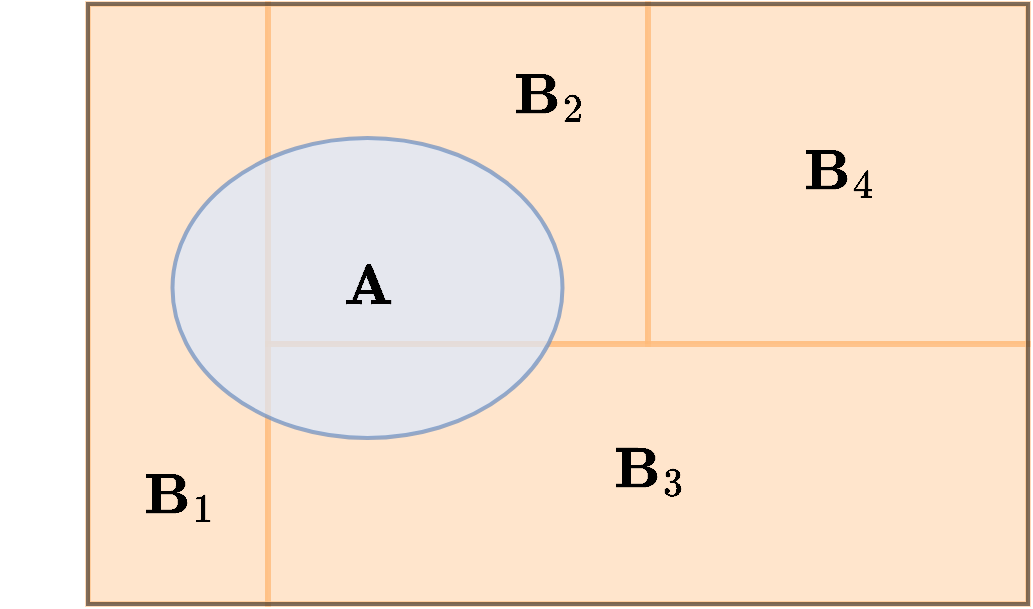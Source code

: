 <mxfile version="20.3.0" type="device"><diagram id="iNSDWAqDzrjI0HOQl_qb" name="Page-1"><mxGraphModel dx="1102" dy="1953" grid="1" gridSize="10" guides="1" tooltips="1" connect="1" arrows="1" fold="1" page="1" pageScale="1" pageWidth="850" pageHeight="1100" math="1" shadow="0"><root><mxCell id="0"/><mxCell id="1" parent="0"/><mxCell id="3pIMMPW5VwwEE0cIxbq0-1" value="" style="rounded=0;whiteSpace=wrap;html=1;strokeWidth=3;fontSize=52;fillColor=#ffcc99;direction=south;strokeColor=#FFB570;opacity=50;" parent="1" vertex="1"><mxGeometry x="190" y="250" width="90" height="300" as="geometry"/></mxCell><mxCell id="3pIMMPW5VwwEE0cIxbq0-3" value="" style="rounded=0;whiteSpace=wrap;html=1;strokeWidth=3;fontSize=52;fillColor=#ffcc99;direction=south;strokeColor=#FFB570;opacity=50;" parent="1" vertex="1"><mxGeometry x="280" y="250" width="190" height="170" as="geometry"/></mxCell><mxCell id="3pIMMPW5VwwEE0cIxbq0-6" value="" style="rounded=0;whiteSpace=wrap;html=1;strokeWidth=3;fontSize=52;fillColor=#ffcc99;direction=south;strokeColor=#FFB570;opacity=50;" parent="1" vertex="1"><mxGeometry x="470" y="250" width="190" height="170" as="geometry"/></mxCell><mxCell id="3pIMMPW5VwwEE0cIxbq0-5" value="" style="rounded=0;whiteSpace=wrap;html=1;strokeWidth=3;fontSize=52;fillColor=#ffcc99;direction=south;strokeColor=#FFB570;opacity=50;" parent="1" vertex="1"><mxGeometry x="280" y="420" width="380" height="130" as="geometry"/></mxCell><mxCell id="0rlCRViXesMUhfK-X_jV-4" value="" style="rounded=0;whiteSpace=wrap;html=1;strokeWidth=2;opacity=50;fillColor=none;" parent="1" vertex="1"><mxGeometry x="190" y="250" width="470" height="300" as="geometry"/></mxCell><mxCell id="0rlCRViXesMUhfK-X_jV-1" value="" style="ellipse;whiteSpace=wrap;html=1;fillColor=#dae8fc;strokeColor=#6c8ebf;strokeWidth=2;opacity=70;" parent="1" vertex="1"><mxGeometry x="232.25" y="317" width="195" height="150" as="geometry"/></mxCell><mxCell id="3pIMMPW5VwwEE0cIxbq0-7" value="&lt;span style=&quot;font-size: 24px;&quot;&gt;$$\textbf{B}_1$$&lt;/span&gt;" style="text;html=1;strokeColor=none;fillColor=none;align=center;verticalAlign=middle;whiteSpace=wrap;rounded=0;fontSize=24;" parent="1" vertex="1"><mxGeometry x="204.75" y="480" width="60.5" height="33" as="geometry"/></mxCell><mxCell id="3pIMMPW5VwwEE0cIxbq0-8" value="&lt;span style=&quot;font-size: 24px;&quot;&gt;$$\textbf{B}_2$$&lt;/span&gt;" style="text;html=1;strokeColor=none;fillColor=none;align=center;verticalAlign=middle;whiteSpace=wrap;rounded=0;fontSize=24;" parent="1" vertex="1"><mxGeometry x="390" y="280" width="60.5" height="33" as="geometry"/></mxCell><mxCell id="3pIMMPW5VwwEE0cIxbq0-9" value="&lt;span style=&quot;font-size: 24px;&quot;&gt;$$\textbf{B}_3$$&lt;/span&gt;" style="text;html=1;strokeColor=none;fillColor=none;align=center;verticalAlign=middle;whiteSpace=wrap;rounded=0;fontSize=24;" parent="1" vertex="1"><mxGeometry x="439.75" y="467" width="60.5" height="33" as="geometry"/></mxCell><mxCell id="3pIMMPW5VwwEE0cIxbq0-10" value="&lt;span style=&quot;font-size: 24px;&quot;&gt;$$\textbf{B}_4$$&lt;/span&gt;" style="text;html=1;strokeColor=none;fillColor=none;align=center;verticalAlign=middle;whiteSpace=wrap;rounded=0;fontSize=24;" parent="1" vertex="1"><mxGeometry x="534.75" y="318.5" width="60.5" height="33" as="geometry"/></mxCell><mxCell id="0rlCRViXesMUhfK-X_jV-3" value="&lt;span style=&quot;font-size: 24px;&quot;&gt;$$\textbf{A}$$&lt;/span&gt;" style="text;html=1;strokeColor=none;fillColor=none;align=center;verticalAlign=middle;whiteSpace=wrap;rounded=0;fontSize=24;" parent="1" vertex="1"><mxGeometry x="299.5" y="375.5" width="60.5" height="33" as="geometry"/></mxCell></root></mxGraphModel></diagram></mxfile>